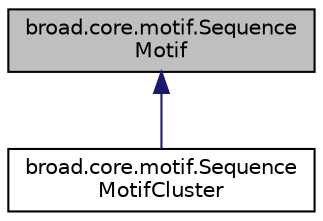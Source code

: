 digraph "broad.core.motif.SequenceMotif"
{
  edge [fontname="Helvetica",fontsize="10",labelfontname="Helvetica",labelfontsize="10"];
  node [fontname="Helvetica",fontsize="10",shape=record];
  Node1 [label="broad.core.motif.Sequence\lMotif",height=0.2,width=0.4,color="black", fillcolor="grey75", style="filled" fontcolor="black"];
  Node1 -> Node2 [dir="back",color="midnightblue",fontsize="10",style="solid"];
  Node2 [label="broad.core.motif.Sequence\lMotifCluster",height=0.2,width=0.4,color="black", fillcolor="white", style="filled",URL="$classbroad_1_1core_1_1motif_1_1_sequence_motif_cluster.html"];
}
